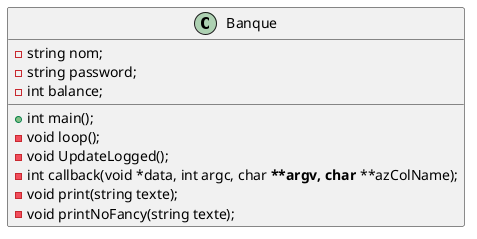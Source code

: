 @startuml banque

class Banque
{
    + int main();
    - void loop();
    - void UpdateLogged();
    - int callback(void *data, int argc, char ****argv, char ****azColName);
    - void print(string texte);
    - void printNoFancy(string texte);

    - string nom;
    - string password;
    - int balance;
}

@enduml